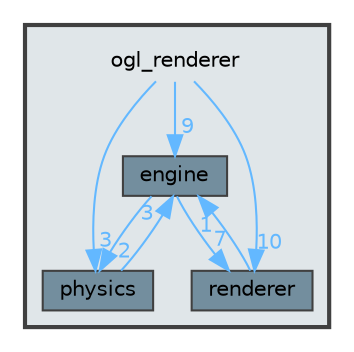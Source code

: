 digraph "C:/Users/s239074/Documents/ogl_renderer/ogl_renderer"
{
 // LATEX_PDF_SIZE
  bgcolor="transparent";
  edge [fontname=Helvetica,fontsize=10,labelfontname=Helvetica,labelfontsize=10];
  node [fontname=Helvetica,fontsize=10,shape=box,height=0.2,width=0.4];
  compound=true
  subgraph clusterdir_2b2a168c9e13632d0f1f804bd0adc88f {
    graph [ bgcolor="#e0e6e9", pencolor="grey25", label="", fontname=Helvetica,fontsize=10 style="filled,bold", URL="dir_2b2a168c9e13632d0f1f804bd0adc88f.html",tooltip=""]
    dir_2b2a168c9e13632d0f1f804bd0adc88f [shape=plaintext, label="ogl_renderer"];
  dir_0ab00c0635e63e1504d17e57dc41b5b8 [label="engine", fillcolor="#738e9e", color="grey25", style="filled", URL="dir_0ab00c0635e63e1504d17e57dc41b5b8.html",tooltip=""];
  dir_eab6abb7a0d6c10319759a047a21e4ac [label="physics", fillcolor="#738e9e", color="grey25", style="filled", URL="dir_eab6abb7a0d6c10319759a047a21e4ac.html",tooltip=""];
  dir_1b3b63ba526ce20b68b39a898b8fe507 [label="renderer", fillcolor="#738e9e", color="grey25", style="filled", URL="dir_1b3b63ba526ce20b68b39a898b8fe507.html",tooltip=""];
  }
  dir_2b2a168c9e13632d0f1f804bd0adc88f->dir_0ab00c0635e63e1504d17e57dc41b5b8 [headlabel="9", labeldistance=1.5 headhref="dir_000001_000000.html" color="steelblue1" fontcolor="steelblue1"];
  dir_2b2a168c9e13632d0f1f804bd0adc88f->dir_1b3b63ba526ce20b68b39a898b8fe507 [headlabel="10", labeldistance=1.5 headhref="dir_000001_000003.html" color="steelblue1" fontcolor="steelblue1"];
  dir_2b2a168c9e13632d0f1f804bd0adc88f->dir_eab6abb7a0d6c10319759a047a21e4ac [headlabel="3", labeldistance=1.5 headhref="dir_000001_000002.html" color="steelblue1" fontcolor="steelblue1"];
  dir_0ab00c0635e63e1504d17e57dc41b5b8->dir_1b3b63ba526ce20b68b39a898b8fe507 [headlabel="7", labeldistance=1.5 headhref="dir_000000_000003.html" color="steelblue1" fontcolor="steelblue1"];
  dir_0ab00c0635e63e1504d17e57dc41b5b8->dir_eab6abb7a0d6c10319759a047a21e4ac [headlabel="2", labeldistance=1.5 headhref="dir_000000_000002.html" color="steelblue1" fontcolor="steelblue1"];
  dir_eab6abb7a0d6c10319759a047a21e4ac->dir_0ab00c0635e63e1504d17e57dc41b5b8 [headlabel="3", labeldistance=1.5 headhref="dir_000002_000000.html" color="steelblue1" fontcolor="steelblue1"];
  dir_1b3b63ba526ce20b68b39a898b8fe507->dir_0ab00c0635e63e1504d17e57dc41b5b8 [headlabel="1", labeldistance=1.5 headhref="dir_000003_000000.html" color="steelblue1" fontcolor="steelblue1"];
}

